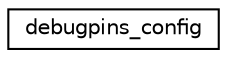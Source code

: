 digraph "Graphical Class Hierarchy"
{
 // LATEX_PDF_SIZE
  edge [fontname="Helvetica",fontsize="10",labelfontname="Helvetica",labelfontsize="10"];
  node [fontname="Helvetica",fontsize="10",shape=record];
  rankdir="LR";
  Node0 [label="debugpins_config",height=0.2,width=0.4,color="black", fillcolor="white", style="filled",URL="$structdebugpins__config.html",tooltip="struct holding configuration of OpenWSN debug pins"];
}
